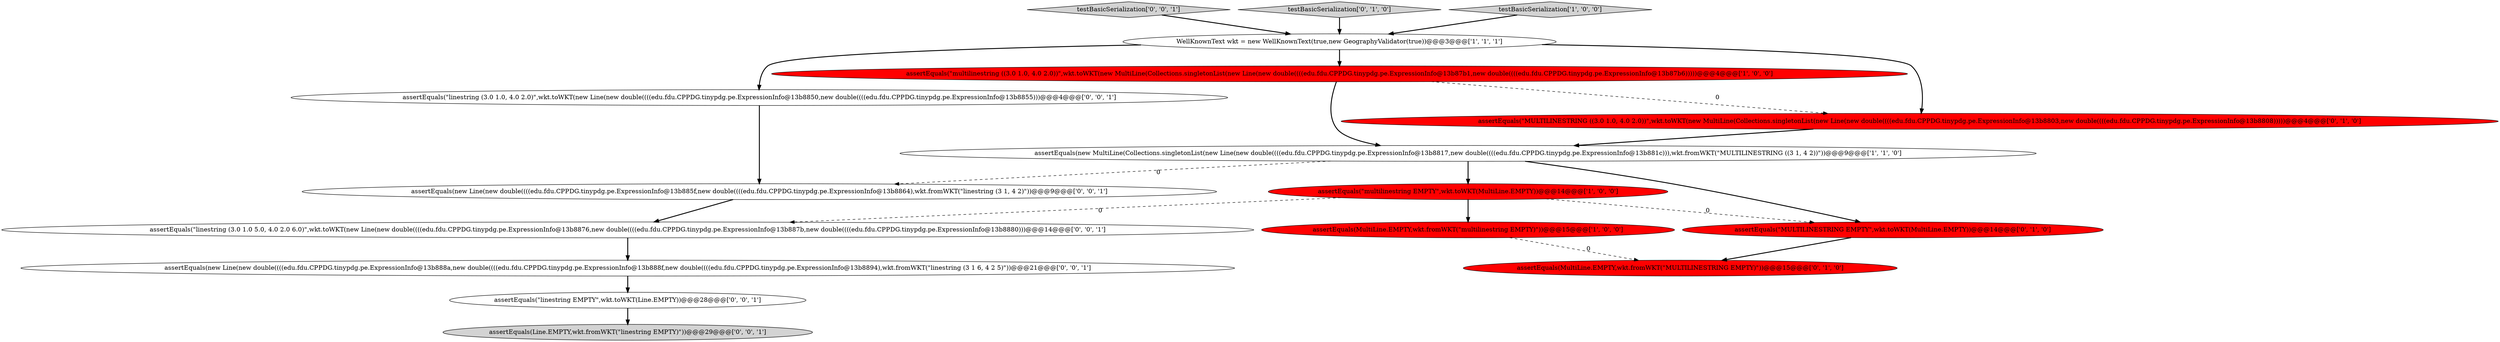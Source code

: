 digraph {
14 [style = filled, label = "assertEquals(new Line(new double((((edu.fdu.CPPDG.tinypdg.pe.ExpressionInfo@13b888a,new double((((edu.fdu.CPPDG.tinypdg.pe.ExpressionInfo@13b888f,new double((((edu.fdu.CPPDG.tinypdg.pe.ExpressionInfo@13b8894),wkt.fromWKT(\"linestring (3 1 6, 4 2 5)\"))@@@21@@@['0', '0', '1']", fillcolor = white, shape = ellipse image = "AAA0AAABBB3BBB"];
0 [style = filled, label = "assertEquals(\"multilinestring EMPTY\",wkt.toWKT(MultiLine.EMPTY))@@@14@@@['1', '0', '0']", fillcolor = red, shape = ellipse image = "AAA1AAABBB1BBB"];
10 [style = filled, label = "testBasicSerialization['0', '0', '1']", fillcolor = lightgray, shape = diamond image = "AAA0AAABBB3BBB"];
3 [style = filled, label = "assertEquals(MultiLine.EMPTY,wkt.fromWKT(\"multilinestring EMPTY)\"))@@@15@@@['1', '0', '0']", fillcolor = red, shape = ellipse image = "AAA1AAABBB1BBB"];
11 [style = filled, label = "assertEquals(\"linestring (3.0 1.0, 4.0 2.0)\",wkt.toWKT(new Line(new double((((edu.fdu.CPPDG.tinypdg.pe.ExpressionInfo@13b8850,new double((((edu.fdu.CPPDG.tinypdg.pe.ExpressionInfo@13b8855)))@@@4@@@['0', '0', '1']", fillcolor = white, shape = ellipse image = "AAA0AAABBB3BBB"];
8 [style = filled, label = "assertEquals(\"MULTILINESTRING EMPTY\",wkt.toWKT(MultiLine.EMPTY))@@@14@@@['0', '1', '0']", fillcolor = red, shape = ellipse image = "AAA1AAABBB2BBB"];
6 [style = filled, label = "testBasicSerialization['0', '1', '0']", fillcolor = lightgray, shape = diamond image = "AAA0AAABBB2BBB"];
15 [style = filled, label = "assertEquals(Line.EMPTY,wkt.fromWKT(\"linestring EMPTY)\"))@@@29@@@['0', '0', '1']", fillcolor = lightgray, shape = ellipse image = "AAA0AAABBB3BBB"];
2 [style = filled, label = "WellKnownText wkt = new WellKnownText(true,new GeographyValidator(true))@@@3@@@['1', '1', '1']", fillcolor = white, shape = ellipse image = "AAA0AAABBB1BBB"];
1 [style = filled, label = "testBasicSerialization['1', '0', '0']", fillcolor = lightgray, shape = diamond image = "AAA0AAABBB1BBB"];
5 [style = filled, label = "assertEquals(\"multilinestring ((3.0 1.0, 4.0 2.0))\",wkt.toWKT(new MultiLine(Collections.singletonList(new Line(new double((((edu.fdu.CPPDG.tinypdg.pe.ExpressionInfo@13b87b1,new double((((edu.fdu.CPPDG.tinypdg.pe.ExpressionInfo@13b87b6)))))@@@4@@@['1', '0', '0']", fillcolor = red, shape = ellipse image = "AAA1AAABBB1BBB"];
9 [style = filled, label = "assertEquals(MultiLine.EMPTY,wkt.fromWKT(\"MULTILINESTRING EMPTY)\"))@@@15@@@['0', '1', '0']", fillcolor = red, shape = ellipse image = "AAA1AAABBB2BBB"];
12 [style = filled, label = "assertEquals(new Line(new double((((edu.fdu.CPPDG.tinypdg.pe.ExpressionInfo@13b885f,new double((((edu.fdu.CPPDG.tinypdg.pe.ExpressionInfo@13b8864),wkt.fromWKT(\"linestring (3 1, 4 2)\"))@@@9@@@['0', '0', '1']", fillcolor = white, shape = ellipse image = "AAA0AAABBB3BBB"];
4 [style = filled, label = "assertEquals(new MultiLine(Collections.singletonList(new Line(new double((((edu.fdu.CPPDG.tinypdg.pe.ExpressionInfo@13b8817,new double((((edu.fdu.CPPDG.tinypdg.pe.ExpressionInfo@13b881c))),wkt.fromWKT(\"MULTILINESTRING ((3 1, 4 2))\"))@@@9@@@['1', '1', '0']", fillcolor = white, shape = ellipse image = "AAA0AAABBB1BBB"];
16 [style = filled, label = "assertEquals(\"linestring (3.0 1.0 5.0, 4.0 2.0 6.0)\",wkt.toWKT(new Line(new double((((edu.fdu.CPPDG.tinypdg.pe.ExpressionInfo@13b8876,new double((((edu.fdu.CPPDG.tinypdg.pe.ExpressionInfo@13b887b,new double((((edu.fdu.CPPDG.tinypdg.pe.ExpressionInfo@13b8880)))@@@14@@@['0', '0', '1']", fillcolor = white, shape = ellipse image = "AAA0AAABBB3BBB"];
7 [style = filled, label = "assertEquals(\"MULTILINESTRING ((3.0 1.0, 4.0 2.0))\",wkt.toWKT(new MultiLine(Collections.singletonList(new Line(new double((((edu.fdu.CPPDG.tinypdg.pe.ExpressionInfo@13b8803,new double((((edu.fdu.CPPDG.tinypdg.pe.ExpressionInfo@13b8808)))))@@@4@@@['0', '1', '0']", fillcolor = red, shape = ellipse image = "AAA1AAABBB2BBB"];
13 [style = filled, label = "assertEquals(\"linestring EMPTY\",wkt.toWKT(Line.EMPTY))@@@28@@@['0', '0', '1']", fillcolor = white, shape = ellipse image = "AAA0AAABBB3BBB"];
0->3 [style = bold, label=""];
0->16 [style = dashed, label="0"];
11->12 [style = bold, label=""];
12->16 [style = bold, label=""];
7->4 [style = bold, label=""];
4->12 [style = dashed, label="0"];
4->0 [style = bold, label=""];
6->2 [style = bold, label=""];
3->9 [style = dashed, label="0"];
5->4 [style = bold, label=""];
8->9 [style = bold, label=""];
4->8 [style = bold, label=""];
16->14 [style = bold, label=""];
0->8 [style = dashed, label="0"];
10->2 [style = bold, label=""];
1->2 [style = bold, label=""];
13->15 [style = bold, label=""];
2->7 [style = bold, label=""];
14->13 [style = bold, label=""];
5->7 [style = dashed, label="0"];
2->11 [style = bold, label=""];
2->5 [style = bold, label=""];
}
